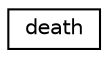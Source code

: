 digraph "Graphical Class Hierarchy"
{
 // LATEX_PDF_SIZE
  edge [fontname="Helvetica",fontsize="10",labelfontname="Helvetica",labelfontsize="10"];
  node [fontname="Helvetica",fontsize="10",shape=record];
  rankdir="LR";
  Node0 [label="death",height=0.2,width=0.4,color="black", fillcolor="white", style="filled",URL="$classdeath.html",tooltip="A derived class that inherits from the state class. Represents the death state of the Player FSM."];
}
